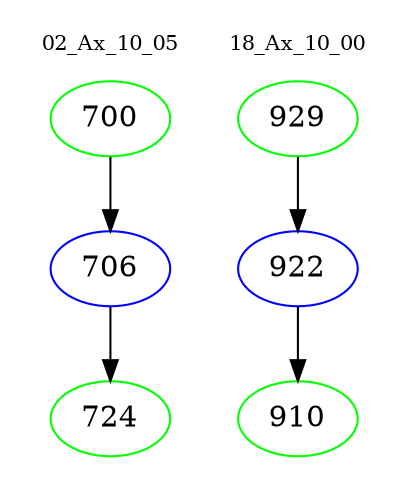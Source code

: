 digraph{
subgraph cluster_0 {
color = white
label = "02_Ax_10_05";
fontsize=10;
T0_700 [label="700", color="green"]
T0_700 -> T0_706 [color="black"]
T0_706 [label="706", color="blue"]
T0_706 -> T0_724 [color="black"]
T0_724 [label="724", color="green"]
}
subgraph cluster_1 {
color = white
label = "18_Ax_10_00";
fontsize=10;
T1_929 [label="929", color="green"]
T1_929 -> T1_922 [color="black"]
T1_922 [label="922", color="blue"]
T1_922 -> T1_910 [color="black"]
T1_910 [label="910", color="green"]
}
}
